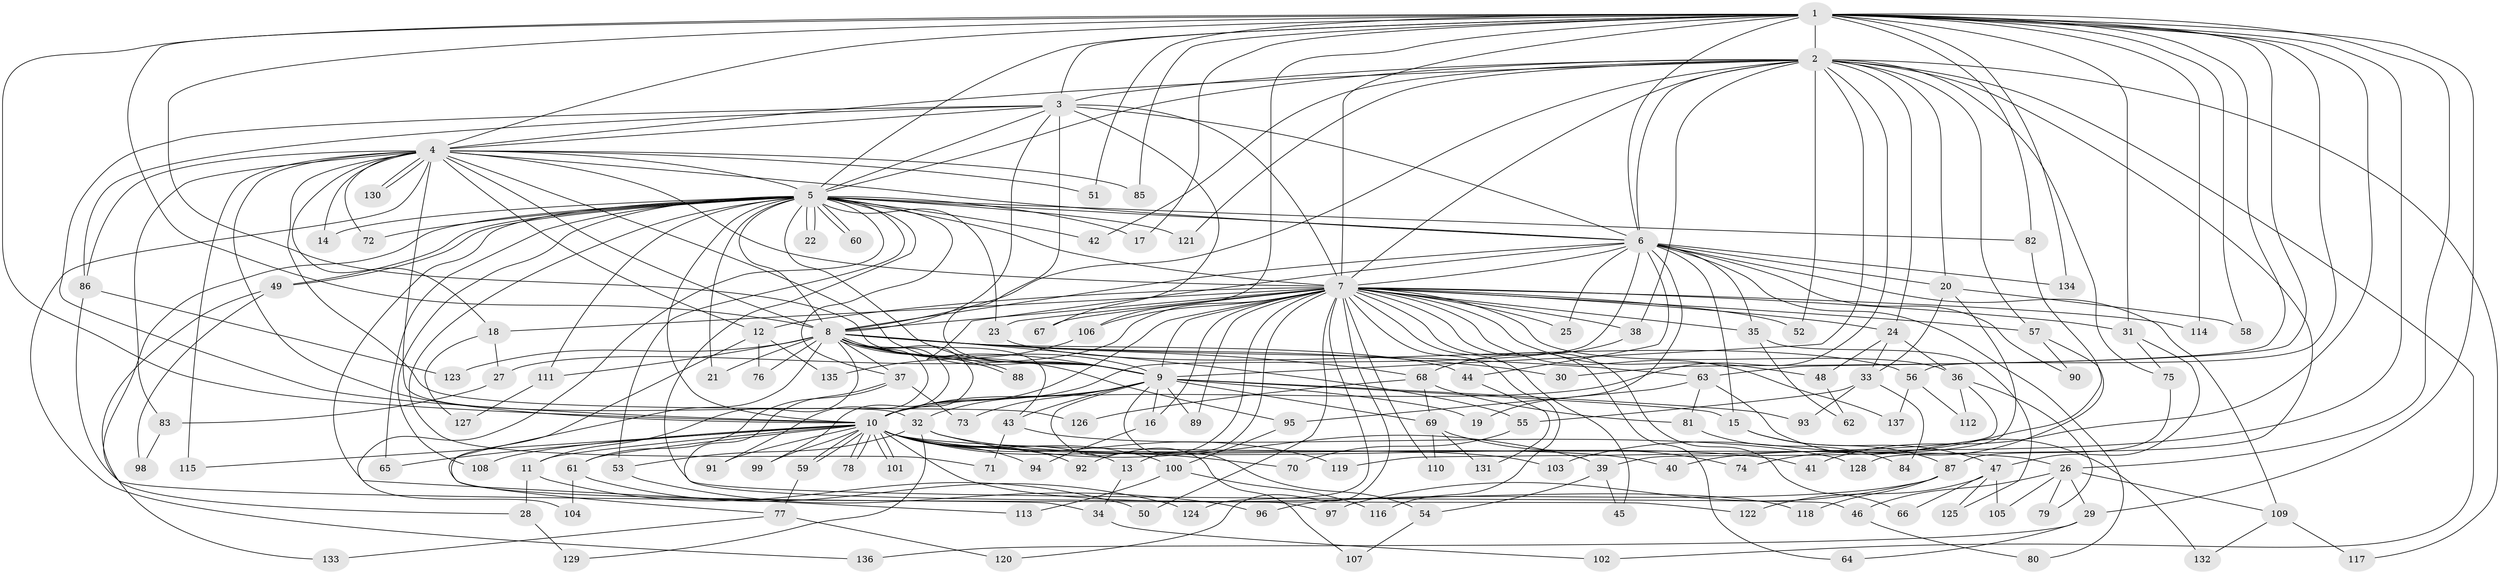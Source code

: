 // coarse degree distribution, {20: 0.020833333333333332, 28: 0.010416666666666666, 2: 0.3645833333333333, 17: 0.010416666666666666, 4: 0.14583333333333334, 1: 0.0625, 3: 0.1875, 7: 0.010416666666666666, 23: 0.010416666666666666, 27: 0.010416666666666666, 6: 0.020833333333333332, 5: 0.11458333333333333, 18: 0.010416666666666666, 35: 0.010416666666666666, 16: 0.010416666666666666}
// Generated by graph-tools (version 1.1) at 2025/36/03/04/25 23:36:29]
// undirected, 137 vertices, 299 edges
graph export_dot {
  node [color=gray90,style=filled];
  1;
  2;
  3;
  4;
  5;
  6;
  7;
  8;
  9;
  10;
  11;
  12;
  13;
  14;
  15;
  16;
  17;
  18;
  19;
  20;
  21;
  22;
  23;
  24;
  25;
  26;
  27;
  28;
  29;
  30;
  31;
  32;
  33;
  34;
  35;
  36;
  37;
  38;
  39;
  40;
  41;
  42;
  43;
  44;
  45;
  46;
  47;
  48;
  49;
  50;
  51;
  52;
  53;
  54;
  55;
  56;
  57;
  58;
  59;
  60;
  61;
  62;
  63;
  64;
  65;
  66;
  67;
  68;
  69;
  70;
  71;
  72;
  73;
  74;
  75;
  76;
  77;
  78;
  79;
  80;
  81;
  82;
  83;
  84;
  85;
  86;
  87;
  88;
  89;
  90;
  91;
  92;
  93;
  94;
  95;
  96;
  97;
  98;
  99;
  100;
  101;
  102;
  103;
  104;
  105;
  106;
  107;
  108;
  109;
  110;
  111;
  112;
  113;
  114;
  115;
  116;
  117;
  118;
  119;
  120;
  121;
  122;
  123;
  124;
  125;
  126;
  127;
  128;
  129;
  130;
  131;
  132;
  133;
  134;
  135;
  136;
  137;
  1 -- 2;
  1 -- 3;
  1 -- 4;
  1 -- 5;
  1 -- 6;
  1 -- 7;
  1 -- 8;
  1 -- 9;
  1 -- 10;
  1 -- 17;
  1 -- 26;
  1 -- 29;
  1 -- 30;
  1 -- 31;
  1 -- 40;
  1 -- 41;
  1 -- 51;
  1 -- 56;
  1 -- 58;
  1 -- 63;
  1 -- 82;
  1 -- 85;
  1 -- 106;
  1 -- 114;
  1 -- 134;
  2 -- 3;
  2 -- 4;
  2 -- 5;
  2 -- 6;
  2 -- 7;
  2 -- 8;
  2 -- 9;
  2 -- 10;
  2 -- 20;
  2 -- 24;
  2 -- 38;
  2 -- 42;
  2 -- 52;
  2 -- 57;
  2 -- 75;
  2 -- 102;
  2 -- 117;
  2 -- 121;
  2 -- 128;
  3 -- 4;
  3 -- 5;
  3 -- 6;
  3 -- 7;
  3 -- 8;
  3 -- 9;
  3 -- 10;
  3 -- 67;
  3 -- 86;
  4 -- 5;
  4 -- 6;
  4 -- 7;
  4 -- 8;
  4 -- 9;
  4 -- 10;
  4 -- 12;
  4 -- 14;
  4 -- 18;
  4 -- 32;
  4 -- 51;
  4 -- 72;
  4 -- 83;
  4 -- 85;
  4 -- 86;
  4 -- 115;
  4 -- 126;
  4 -- 130;
  4 -- 130;
  4 -- 136;
  5 -- 6;
  5 -- 7;
  5 -- 8;
  5 -- 9;
  5 -- 10;
  5 -- 14;
  5 -- 17;
  5 -- 21;
  5 -- 22;
  5 -- 22;
  5 -- 23;
  5 -- 28;
  5 -- 37;
  5 -- 42;
  5 -- 46;
  5 -- 49;
  5 -- 49;
  5 -- 53;
  5 -- 60;
  5 -- 60;
  5 -- 65;
  5 -- 71;
  5 -- 72;
  5 -- 82;
  5 -- 104;
  5 -- 108;
  5 -- 111;
  5 -- 113;
  5 -- 121;
  6 -- 7;
  6 -- 8;
  6 -- 9;
  6 -- 10;
  6 -- 15;
  6 -- 19;
  6 -- 20;
  6 -- 25;
  6 -- 35;
  6 -- 44;
  6 -- 80;
  6 -- 90;
  6 -- 109;
  6 -- 134;
  7 -- 8;
  7 -- 9;
  7 -- 10;
  7 -- 12;
  7 -- 13;
  7 -- 16;
  7 -- 18;
  7 -- 23;
  7 -- 24;
  7 -- 25;
  7 -- 27;
  7 -- 31;
  7 -- 35;
  7 -- 36;
  7 -- 38;
  7 -- 45;
  7 -- 48;
  7 -- 50;
  7 -- 52;
  7 -- 57;
  7 -- 64;
  7 -- 66;
  7 -- 67;
  7 -- 89;
  7 -- 92;
  7 -- 106;
  7 -- 110;
  7 -- 114;
  7 -- 116;
  7 -- 120;
  7 -- 124;
  7 -- 137;
  8 -- 9;
  8 -- 10;
  8 -- 11;
  8 -- 21;
  8 -- 30;
  8 -- 37;
  8 -- 43;
  8 -- 44;
  8 -- 55;
  8 -- 63;
  8 -- 68;
  8 -- 76;
  8 -- 77;
  8 -- 88;
  8 -- 88;
  8 -- 91;
  8 -- 95;
  8 -- 99;
  8 -- 111;
  8 -- 123;
  9 -- 10;
  9 -- 15;
  9 -- 16;
  9 -- 19;
  9 -- 32;
  9 -- 43;
  9 -- 54;
  9 -- 69;
  9 -- 73;
  9 -- 89;
  9 -- 93;
  9 -- 107;
  10 -- 11;
  10 -- 13;
  10 -- 26;
  10 -- 40;
  10 -- 59;
  10 -- 59;
  10 -- 61;
  10 -- 65;
  10 -- 70;
  10 -- 78;
  10 -- 78;
  10 -- 91;
  10 -- 92;
  10 -- 94;
  10 -- 99;
  10 -- 100;
  10 -- 101;
  10 -- 101;
  10 -- 103;
  10 -- 108;
  10 -- 115;
  10 -- 118;
  10 -- 119;
  11 -- 28;
  11 -- 50;
  12 -- 34;
  12 -- 76;
  12 -- 135;
  13 -- 34;
  15 -- 47;
  15 -- 87;
  16 -- 94;
  18 -- 27;
  18 -- 127;
  20 -- 33;
  20 -- 39;
  20 -- 58;
  23 -- 56;
  24 -- 33;
  24 -- 36;
  24 -- 48;
  26 -- 29;
  26 -- 46;
  26 -- 79;
  26 -- 105;
  26 -- 109;
  27 -- 83;
  28 -- 129;
  29 -- 64;
  29 -- 136;
  31 -- 47;
  31 -- 75;
  32 -- 39;
  32 -- 41;
  32 -- 53;
  32 -- 129;
  33 -- 55;
  33 -- 84;
  33 -- 93;
  34 -- 102;
  35 -- 62;
  35 -- 125;
  36 -- 79;
  36 -- 112;
  36 -- 119;
  37 -- 61;
  37 -- 73;
  37 -- 97;
  38 -- 68;
  39 -- 45;
  39 -- 54;
  43 -- 71;
  43 -- 128;
  44 -- 131;
  46 -- 80;
  47 -- 66;
  47 -- 105;
  47 -- 122;
  47 -- 125;
  48 -- 62;
  49 -- 98;
  49 -- 133;
  53 -- 96;
  54 -- 107;
  55 -- 70;
  56 -- 112;
  56 -- 137;
  57 -- 74;
  57 -- 90;
  59 -- 77;
  61 -- 104;
  61 -- 124;
  63 -- 81;
  63 -- 95;
  63 -- 132;
  68 -- 69;
  68 -- 81;
  68 -- 126;
  69 -- 74;
  69 -- 110;
  69 -- 131;
  75 -- 87;
  77 -- 120;
  77 -- 133;
  81 -- 84;
  82 -- 103;
  83 -- 98;
  86 -- 122;
  86 -- 123;
  87 -- 96;
  87 -- 97;
  87 -- 118;
  95 -- 100;
  100 -- 113;
  100 -- 116;
  106 -- 135;
  109 -- 117;
  109 -- 132;
  111 -- 127;
}

